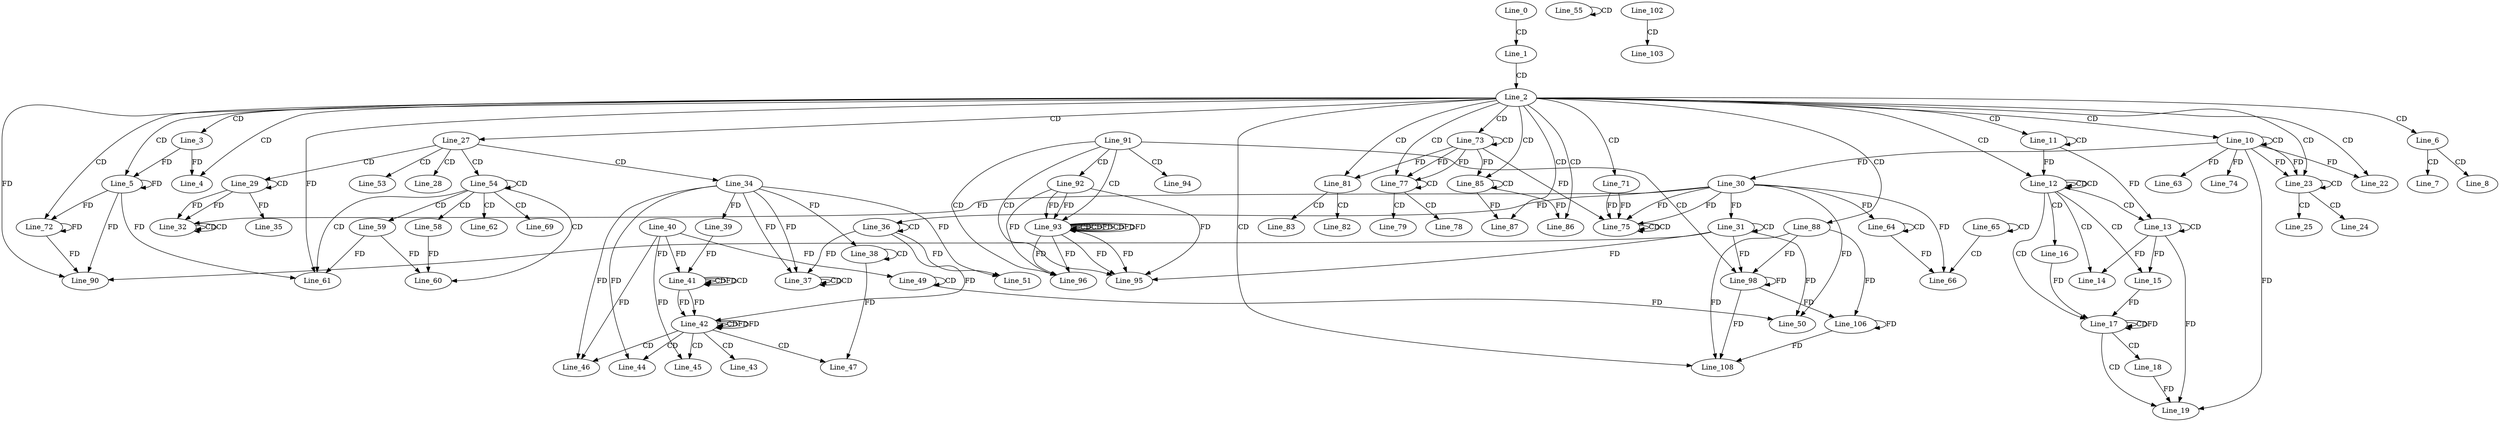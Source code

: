 digraph G {
  Line_0;
  Line_1;
  Line_2;
  Line_3;
  Line_4;
  Line_5;
  Line_5;
  Line_6;
  Line_7;
  Line_8;
  Line_10;
  Line_10;
  Line_11;
  Line_11;
  Line_12;
  Line_12;
  Line_13;
  Line_13;
  Line_14;
  Line_15;
  Line_15;
  Line_16;
  Line_17;
  Line_17;
  Line_17;
  Line_18;
  Line_19;
  Line_22;
  Line_23;
  Line_23;
  Line_24;
  Line_25;
  Line_27;
  Line_28;
  Line_29;
  Line_29;
  Line_30;
  Line_31;
  Line_31;
  Line_30;
  Line_32;
  Line_32;
  Line_32;
  Line_32;
  Line_34;
  Line_35;
  Line_36;
  Line_36;
  Line_37;
  Line_37;
  Line_37;
  Line_37;
  Line_37;
  Line_37;
  Line_37;
  Line_38;
  Line_38;
  Line_39;
  Line_39;
  Line_41;
  Line_41;
  Line_41;
  Line_41;
  Line_40;
  Line_42;
  Line_42;
  Line_42;
  Line_42;
  Line_43;
  Line_44;
  Line_45;
  Line_46;
  Line_46;
  Line_47;
  Line_49;
  Line_49;
  Line_50;
  Line_50;
  Line_51;
  Line_53;
  Line_54;
  Line_54;
  Line_55;
  Line_55;
  Line_58;
  Line_59;
  Line_60;
  Line_61;
  Line_62;
  Line_63;
  Line_64;
  Line_64;
  Line_65;
  Line_65;
  Line_66;
  Line_66;
  Line_66;
  Line_69;
  Line_71;
  Line_72;
  Line_72;
  Line_73;
  Line_73;
  Line_74;
  Line_75;
  Line_75;
  Line_75;
  Line_75;
  Line_75;
  Line_77;
  Line_77;
  Line_78;
  Line_79;
  Line_81;
  Line_81;
  Line_82;
  Line_83;
  Line_85;
  Line_85;
  Line_86;
  Line_86;
  Line_87;
  Line_88;
  Line_90;
  Line_91;
  Line_92;
  Line_93;
  Line_93;
  Line_93;
  Line_93;
  Line_94;
  Line_95;
  Line_96;
  Line_98;
  Line_98;
  Line_102;
  Line_103;
  Line_106;
  Line_108;
  Line_0 -> Line_1 [ label="CD" ];
  Line_1 -> Line_2 [ label="CD" ];
  Line_2 -> Line_3 [ label="CD" ];
  Line_2 -> Line_4 [ label="CD" ];
  Line_3 -> Line_4 [ label="FD" ];
  Line_2 -> Line_5 [ label="CD" ];
  Line_5 -> Line_5 [ label="FD" ];
  Line_3 -> Line_5 [ label="FD" ];
  Line_2 -> Line_6 [ label="CD" ];
  Line_6 -> Line_7 [ label="CD" ];
  Line_6 -> Line_8 [ label="CD" ];
  Line_2 -> Line_10 [ label="CD" ];
  Line_10 -> Line_10 [ label="CD" ];
  Line_2 -> Line_11 [ label="CD" ];
  Line_11 -> Line_11 [ label="CD" ];
  Line_2 -> Line_12 [ label="CD" ];
  Line_12 -> Line_12 [ label="CD" ];
  Line_12 -> Line_12 [ label="CD" ];
  Line_11 -> Line_12 [ label="FD" ];
  Line_12 -> Line_13 [ label="CD" ];
  Line_13 -> Line_13 [ label="CD" ];
  Line_11 -> Line_13 [ label="FD" ];
  Line_12 -> Line_14 [ label="CD" ];
  Line_13 -> Line_14 [ label="FD" ];
  Line_12 -> Line_15 [ label="CD" ];
  Line_13 -> Line_15 [ label="FD" ];
  Line_12 -> Line_16 [ label="CD" ];
  Line_12 -> Line_17 [ label="CD" ];
  Line_17 -> Line_17 [ label="CD" ];
  Line_17 -> Line_17 [ label="FD" ];
  Line_16 -> Line_17 [ label="FD" ];
  Line_15 -> Line_17 [ label="FD" ];
  Line_17 -> Line_18 [ label="CD" ];
  Line_17 -> Line_19 [ label="CD" ];
  Line_13 -> Line_19 [ label="FD" ];
  Line_10 -> Line_19 [ label="FD" ];
  Line_18 -> Line_19 [ label="FD" ];
  Line_2 -> Line_22 [ label="CD" ];
  Line_10 -> Line_22 [ label="FD" ];
  Line_2 -> Line_23 [ label="CD" ];
  Line_10 -> Line_23 [ label="FD" ];
  Line_23 -> Line_23 [ label="CD" ];
  Line_10 -> Line_23 [ label="FD" ];
  Line_23 -> Line_24 [ label="CD" ];
  Line_23 -> Line_25 [ label="CD" ];
  Line_2 -> Line_27 [ label="CD" ];
  Line_27 -> Line_28 [ label="CD" ];
  Line_27 -> Line_29 [ label="CD" ];
  Line_29 -> Line_29 [ label="CD" ];
  Line_10 -> Line_30 [ label="FD" ];
  Line_31 -> Line_31 [ label="CD" ];
  Line_30 -> Line_31 [ label="FD" ];
  Line_32 -> Line_32 [ label="CD" ];
  Line_29 -> Line_32 [ label="FD" ];
  Line_30 -> Line_32 [ label="FD" ];
  Line_32 -> Line_32 [ label="CD" ];
  Line_29 -> Line_32 [ label="FD" ];
  Line_27 -> Line_34 [ label="CD" ];
  Line_29 -> Line_35 [ label="FD" ];
  Line_36 -> Line_36 [ label="CD" ];
  Line_30 -> Line_36 [ label="FD" ];
  Line_37 -> Line_37 [ label="CD" ];
  Line_34 -> Line_37 [ label="FD" ];
  Line_36 -> Line_37 [ label="FD" ];
  Line_37 -> Line_37 [ label="CD" ];
  Line_34 -> Line_37 [ label="FD" ];
  Line_38 -> Line_38 [ label="CD" ];
  Line_34 -> Line_38 [ label="FD" ];
  Line_34 -> Line_39 [ label="FD" ];
  Line_39 -> Line_41 [ label="FD" ];
  Line_41 -> Line_41 [ label="CD" ];
  Line_41 -> Line_41 [ label="FD" ];
  Line_41 -> Line_41 [ label="CD" ];
  Line_40 -> Line_41 [ label="FD" ];
  Line_41 -> Line_42 [ label="FD" ];
  Line_36 -> Line_42 [ label="FD" ];
  Line_42 -> Line_42 [ label="CD" ];
  Line_42 -> Line_42 [ label="FD" ];
  Line_41 -> Line_42 [ label="FD" ];
  Line_42 -> Line_43 [ label="CD" ];
  Line_42 -> Line_44 [ label="CD" ];
  Line_34 -> Line_44 [ label="FD" ];
  Line_42 -> Line_45 [ label="CD" ];
  Line_40 -> Line_45 [ label="FD" ];
  Line_42 -> Line_46 [ label="CD" ];
  Line_40 -> Line_46 [ label="FD" ];
  Line_34 -> Line_46 [ label="FD" ];
  Line_42 -> Line_47 [ label="CD" ];
  Line_38 -> Line_47 [ label="FD" ];
  Line_49 -> Line_49 [ label="CD" ];
  Line_40 -> Line_49 [ label="FD" ];
  Line_30 -> Line_50 [ label="FD" ];
  Line_49 -> Line_50 [ label="FD" ];
  Line_31 -> Line_50 [ label="FD" ];
  Line_34 -> Line_51 [ label="FD" ];
  Line_36 -> Line_51 [ label="FD" ];
  Line_27 -> Line_53 [ label="CD" ];
  Line_27 -> Line_54 [ label="CD" ];
  Line_54 -> Line_54 [ label="CD" ];
  Line_55 -> Line_55 [ label="CD" ];
  Line_54 -> Line_58 [ label="CD" ];
  Line_54 -> Line_59 [ label="CD" ];
  Line_54 -> Line_60 [ label="CD" ];
  Line_59 -> Line_60 [ label="FD" ];
  Line_58 -> Line_60 [ label="FD" ];
  Line_54 -> Line_61 [ label="CD" ];
  Line_59 -> Line_61 [ label="FD" ];
  Line_2 -> Line_61 [ label="FD" ];
  Line_5 -> Line_61 [ label="FD" ];
  Line_54 -> Line_62 [ label="CD" ];
  Line_10 -> Line_63 [ label="FD" ];
  Line_64 -> Line_64 [ label="CD" ];
  Line_30 -> Line_64 [ label="FD" ];
  Line_65 -> Line_65 [ label="CD" ];
  Line_65 -> Line_66 [ label="CD" ];
  Line_64 -> Line_66 [ label="FD" ];
  Line_30 -> Line_66 [ label="FD" ];
  Line_54 -> Line_69 [ label="CD" ];
  Line_2 -> Line_71 [ label="CD" ];
  Line_2 -> Line_72 [ label="CD" ];
  Line_5 -> Line_72 [ label="FD" ];
  Line_72 -> Line_72 [ label="FD" ];
  Line_2 -> Line_73 [ label="CD" ];
  Line_73 -> Line_73 [ label="CD" ];
  Line_10 -> Line_74 [ label="FD" ];
  Line_71 -> Line_75 [ label="FD" ];
  Line_75 -> Line_75 [ label="CD" ];
  Line_71 -> Line_75 [ label="FD" ];
  Line_30 -> Line_75 [ label="FD" ];
  Line_75 -> Line_75 [ label="CD" ];
  Line_73 -> Line_75 [ label="FD" ];
  Line_30 -> Line_75 [ label="FD" ];
  Line_2 -> Line_77 [ label="CD" ];
  Line_73 -> Line_77 [ label="FD" ];
  Line_77 -> Line_77 [ label="CD" ];
  Line_73 -> Line_77 [ label="FD" ];
  Line_77 -> Line_78 [ label="CD" ];
  Line_77 -> Line_79 [ label="CD" ];
  Line_2 -> Line_81 [ label="CD" ];
  Line_73 -> Line_81 [ label="FD" ];
  Line_81 -> Line_82 [ label="CD" ];
  Line_81 -> Line_83 [ label="CD" ];
  Line_2 -> Line_85 [ label="CD" ];
  Line_85 -> Line_85 [ label="CD" ];
  Line_73 -> Line_85 [ label="FD" ];
  Line_2 -> Line_86 [ label="CD" ];
  Line_85 -> Line_86 [ label="FD" ];
  Line_2 -> Line_87 [ label="CD" ];
  Line_85 -> Line_87 [ label="FD" ];
  Line_2 -> Line_88 [ label="CD" ];
  Line_31 -> Line_90 [ label="FD" ];
  Line_2 -> Line_90 [ label="FD" ];
  Line_5 -> Line_90 [ label="FD" ];
  Line_72 -> Line_90 [ label="FD" ];
  Line_91 -> Line_92 [ label="CD" ];
  Line_91 -> Line_93 [ label="CD" ];
  Line_93 -> Line_93 [ label="CD" ];
  Line_93 -> Line_93 [ label="CD" ];
  Line_92 -> Line_93 [ label="FD" ];
  Line_93 -> Line_93 [ label="FD" ];
  Line_93 -> Line_93 [ label="CD" ];
  Line_92 -> Line_93 [ label="FD" ];
  Line_93 -> Line_93 [ label="FD" ];
  Line_93 -> Line_93 [ label="FD" ];
  Line_91 -> Line_94 [ label="CD" ];
  Line_91 -> Line_95 [ label="CD" ];
  Line_31 -> Line_95 [ label="FD" ];
  Line_92 -> Line_95 [ label="FD" ];
  Line_93 -> Line_95 [ label="FD" ];
  Line_93 -> Line_95 [ label="FD" ];
  Line_91 -> Line_96 [ label="CD" ];
  Line_92 -> Line_96 [ label="FD" ];
  Line_93 -> Line_96 [ label="FD" ];
  Line_93 -> Line_96 [ label="FD" ];
  Line_91 -> Line_98 [ label="CD" ];
  Line_88 -> Line_98 [ label="FD" ];
  Line_98 -> Line_98 [ label="FD" ];
  Line_31 -> Line_98 [ label="FD" ];
  Line_102 -> Line_103 [ label="CD" ];
  Line_88 -> Line_106 [ label="FD" ];
  Line_98 -> Line_106 [ label="FD" ];
  Line_106 -> Line_106 [ label="FD" ];
  Line_2 -> Line_108 [ label="CD" ];
  Line_88 -> Line_108 [ label="FD" ];
  Line_98 -> Line_108 [ label="FD" ];
  Line_106 -> Line_108 [ label="FD" ];
  Line_42 -> Line_42 [ label="FD" ];
}

